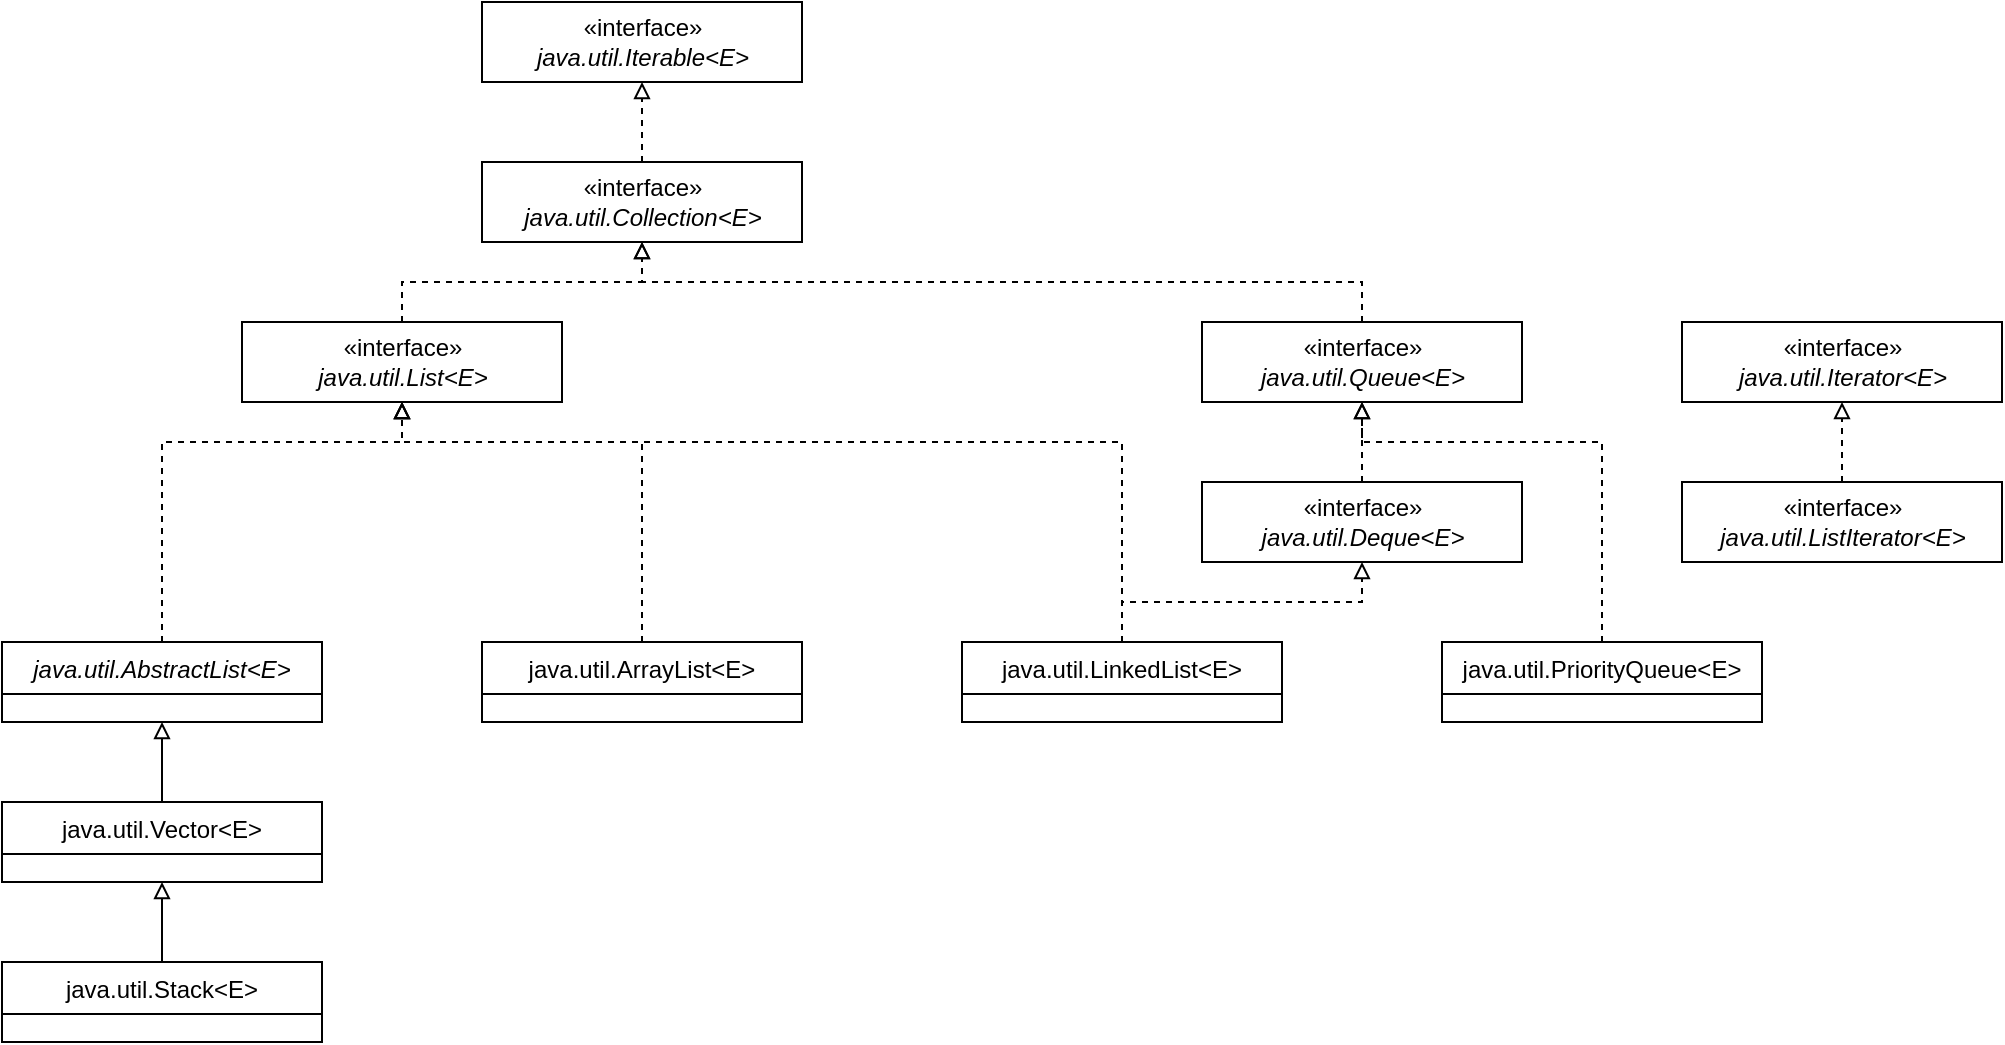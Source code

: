 <mxfile version="16.6.6" type="github">
  <diagram id="KrmgV62BfB7p_9C9F7pC" name="Page-1">
    <mxGraphModel dx="1083" dy="890" grid="1" gridSize="10" guides="1" tooltips="1" connect="1" arrows="1" fold="1" page="1" pageScale="1" pageWidth="850" pageHeight="1100" math="0" shadow="0">
      <root>
        <mxCell id="0" />
        <mxCell id="1" parent="0" />
        <mxCell id="q1qRQd49WreqExPqG_Ik-12" style="edgeStyle=orthogonalEdgeStyle;rounded=0;orthogonalLoop=1;jettySize=auto;html=1;exitX=0.5;exitY=0;exitDx=0;exitDy=0;entryX=0.5;entryY=1;entryDx=0;entryDy=0;endArrow=block;endFill=0;" edge="1" parent="1" source="q1qRQd49WreqExPqG_Ik-5" target="q1qRQd49WreqExPqG_Ik-9">
          <mxGeometry relative="1" as="geometry" />
        </mxCell>
        <mxCell id="q1qRQd49WreqExPqG_Ik-5" value="java.util.Stack&lt;E&gt;" style="swimlane;fontStyle=0;childLayout=stackLayout;horizontal=1;startSize=26;fillColor=none;horizontalStack=0;resizeParent=1;resizeParentMax=0;resizeLast=0;collapsible=1;marginBottom=0;" vertex="1" parent="1">
          <mxGeometry x="120" y="680" width="160" height="40" as="geometry" />
        </mxCell>
        <mxCell id="q1qRQd49WreqExPqG_Ik-13" style="edgeStyle=orthogonalEdgeStyle;rounded=0;orthogonalLoop=1;jettySize=auto;html=1;exitX=0.5;exitY=0;exitDx=0;exitDy=0;entryX=0.5;entryY=1;entryDx=0;entryDy=0;endArrow=block;endFill=0;" edge="1" parent="1" source="q1qRQd49WreqExPqG_Ik-9" target="q1qRQd49WreqExPqG_Ik-10">
          <mxGeometry relative="1" as="geometry" />
        </mxCell>
        <mxCell id="q1qRQd49WreqExPqG_Ik-9" value="java.util.Vector&lt;E&gt;" style="swimlane;fontStyle=0;childLayout=stackLayout;horizontal=1;startSize=26;fillColor=none;horizontalStack=0;resizeParent=1;resizeParentMax=0;resizeLast=0;collapsible=1;marginBottom=0;" vertex="1" parent="1">
          <mxGeometry x="120" y="600" width="160" height="40" as="geometry" />
        </mxCell>
        <mxCell id="q1qRQd49WreqExPqG_Ik-14" style="edgeStyle=orthogonalEdgeStyle;rounded=0;orthogonalLoop=1;jettySize=auto;html=1;exitX=0.5;exitY=0;exitDx=0;exitDy=0;entryX=0.5;entryY=1;entryDx=0;entryDy=0;dashed=1;endArrow=block;endFill=0;" edge="1" parent="1" source="q1qRQd49WreqExPqG_Ik-10" target="q1qRQd49WreqExPqG_Ik-11">
          <mxGeometry relative="1" as="geometry">
            <Array as="points">
              <mxPoint x="200" y="420" />
              <mxPoint x="320" y="420" />
            </Array>
          </mxGeometry>
        </mxCell>
        <mxCell id="q1qRQd49WreqExPqG_Ik-10" value="java.util.AbstractList&lt;E&gt;" style="swimlane;fontStyle=2;childLayout=stackLayout;horizontal=1;startSize=26;fillColor=none;horizontalStack=0;resizeParent=1;resizeParentMax=0;resizeLast=0;collapsible=1;marginBottom=0;" vertex="1" parent="1">
          <mxGeometry x="120" y="520" width="160" height="40" as="geometry" />
        </mxCell>
        <mxCell id="q1qRQd49WreqExPqG_Ik-18" style="edgeStyle=orthogonalEdgeStyle;rounded=0;orthogonalLoop=1;jettySize=auto;html=1;exitX=0.5;exitY=0;exitDx=0;exitDy=0;dashed=1;endArrow=block;endFill=0;entryX=0.5;entryY=1;entryDx=0;entryDy=0;" edge="1" parent="1" source="q1qRQd49WreqExPqG_Ik-11" target="q1qRQd49WreqExPqG_Ik-15">
          <mxGeometry relative="1" as="geometry">
            <mxPoint x="600" y="250" as="targetPoint" />
          </mxGeometry>
        </mxCell>
        <mxCell id="q1qRQd49WreqExPqG_Ik-11" value="«interface»&lt;br&gt;&lt;i&gt;java.util.List&amp;lt;E&amp;gt;&lt;/i&gt;" style="html=1;" vertex="1" parent="1">
          <mxGeometry x="240" y="360" width="160" height="40" as="geometry" />
        </mxCell>
        <mxCell id="q1qRQd49WreqExPqG_Ik-30" style="edgeStyle=orthogonalEdgeStyle;rounded=0;orthogonalLoop=1;jettySize=auto;html=1;exitX=0.5;exitY=0;exitDx=0;exitDy=0;entryX=0.5;entryY=1;entryDx=0;entryDy=0;dashed=1;endArrow=block;endFill=0;" edge="1" parent="1" source="q1qRQd49WreqExPqG_Ik-15" target="q1qRQd49WreqExPqG_Ik-29">
          <mxGeometry relative="1" as="geometry" />
        </mxCell>
        <mxCell id="q1qRQd49WreqExPqG_Ik-15" value="«interface»&lt;br&gt;&lt;i&gt;java.util.Collection&amp;lt;E&amp;gt;&lt;/i&gt;" style="html=1;" vertex="1" parent="1">
          <mxGeometry x="360" y="280" width="160" height="40" as="geometry" />
        </mxCell>
        <mxCell id="q1qRQd49WreqExPqG_Ik-17" style="edgeStyle=orthogonalEdgeStyle;rounded=0;orthogonalLoop=1;jettySize=auto;html=1;exitX=0.5;exitY=0;exitDx=0;exitDy=0;entryX=0.5;entryY=1;entryDx=0;entryDy=0;dashed=1;endArrow=block;endFill=0;" edge="1" parent="1" source="q1qRQd49WreqExPqG_Ik-16" target="q1qRQd49WreqExPqG_Ik-15">
          <mxGeometry relative="1" as="geometry" />
        </mxCell>
        <mxCell id="q1qRQd49WreqExPqG_Ik-16" value="«interface»&lt;br&gt;&lt;i&gt;java.util.Queue&amp;lt;E&amp;gt;&lt;/i&gt;" style="html=1;" vertex="1" parent="1">
          <mxGeometry x="720" y="360" width="160" height="40" as="geometry" />
        </mxCell>
        <mxCell id="q1qRQd49WreqExPqG_Ik-20" style="edgeStyle=orthogonalEdgeStyle;rounded=0;orthogonalLoop=1;jettySize=auto;html=1;exitX=0.5;exitY=0;exitDx=0;exitDy=0;entryX=0.5;entryY=1;entryDx=0;entryDy=0;dashed=1;endArrow=block;endFill=0;" edge="1" parent="1" source="q1qRQd49WreqExPqG_Ik-19" target="q1qRQd49WreqExPqG_Ik-16">
          <mxGeometry relative="1" as="geometry" />
        </mxCell>
        <mxCell id="q1qRQd49WreqExPqG_Ik-19" value="«interface»&lt;br&gt;&lt;i&gt;java.util.Deque&amp;lt;E&amp;gt;&lt;/i&gt;" style="html=1;" vertex="1" parent="1">
          <mxGeometry x="720" y="440" width="160" height="40" as="geometry" />
        </mxCell>
        <mxCell id="q1qRQd49WreqExPqG_Ik-22" style="edgeStyle=orthogonalEdgeStyle;rounded=0;orthogonalLoop=1;jettySize=auto;html=1;exitX=0.5;exitY=0;exitDx=0;exitDy=0;entryX=0.5;entryY=1;entryDx=0;entryDy=0;dashed=1;endArrow=block;endFill=0;" edge="1" parent="1" source="q1qRQd49WreqExPqG_Ik-21" target="q1qRQd49WreqExPqG_Ik-19">
          <mxGeometry relative="1" as="geometry" />
        </mxCell>
        <mxCell id="q1qRQd49WreqExPqG_Ik-23" style="edgeStyle=orthogonalEdgeStyle;rounded=0;orthogonalLoop=1;jettySize=auto;html=1;exitX=0.5;exitY=0;exitDx=0;exitDy=0;entryX=0.5;entryY=1;entryDx=0;entryDy=0;dashed=1;endArrow=block;endFill=0;" edge="1" parent="1" source="q1qRQd49WreqExPqG_Ik-21" target="q1qRQd49WreqExPqG_Ik-11">
          <mxGeometry relative="1" as="geometry">
            <Array as="points">
              <mxPoint x="680" y="420" />
              <mxPoint x="320" y="420" />
            </Array>
          </mxGeometry>
        </mxCell>
        <mxCell id="q1qRQd49WreqExPqG_Ik-21" value="java.util.LinkedList&lt;E&gt;" style="swimlane;fontStyle=0;childLayout=stackLayout;horizontal=1;startSize=26;fillColor=none;horizontalStack=0;resizeParent=1;resizeParentMax=0;resizeLast=0;collapsible=1;marginBottom=0;" vertex="1" parent="1">
          <mxGeometry x="600" y="520" width="160" height="40" as="geometry" />
        </mxCell>
        <mxCell id="q1qRQd49WreqExPqG_Ik-25" style="edgeStyle=orthogonalEdgeStyle;rounded=0;orthogonalLoop=1;jettySize=auto;html=1;exitX=0.5;exitY=0;exitDx=0;exitDy=0;entryX=0.5;entryY=1;entryDx=0;entryDy=0;dashed=1;endArrow=block;endFill=0;" edge="1" parent="1" source="q1qRQd49WreqExPqG_Ik-24" target="q1qRQd49WreqExPqG_Ik-11">
          <mxGeometry relative="1" as="geometry">
            <Array as="points">
              <mxPoint x="440" y="420" />
              <mxPoint x="320" y="420" />
            </Array>
          </mxGeometry>
        </mxCell>
        <mxCell id="q1qRQd49WreqExPqG_Ik-24" value="java.util.ArrayList&lt;E&gt;" style="swimlane;fontStyle=0;childLayout=stackLayout;horizontal=1;startSize=26;fillColor=none;horizontalStack=0;resizeParent=1;resizeParentMax=0;resizeLast=0;collapsible=1;marginBottom=0;" vertex="1" parent="1">
          <mxGeometry x="360" y="520" width="160" height="40" as="geometry" />
        </mxCell>
        <mxCell id="q1qRQd49WreqExPqG_Ik-28" style="edgeStyle=orthogonalEdgeStyle;rounded=0;orthogonalLoop=1;jettySize=auto;html=1;exitX=0.5;exitY=0;exitDx=0;exitDy=0;entryX=0.5;entryY=1;entryDx=0;entryDy=0;dashed=1;endArrow=block;endFill=0;" edge="1" parent="1" source="q1qRQd49WreqExPqG_Ik-26" target="q1qRQd49WreqExPqG_Ik-27">
          <mxGeometry relative="1" as="geometry" />
        </mxCell>
        <mxCell id="q1qRQd49WreqExPqG_Ik-26" value="«interface»&lt;br&gt;&lt;i&gt;java.util.ListIterator&amp;lt;E&amp;gt;&lt;/i&gt;" style="html=1;" vertex="1" parent="1">
          <mxGeometry x="960" y="440" width="160" height="40" as="geometry" />
        </mxCell>
        <mxCell id="q1qRQd49WreqExPqG_Ik-27" value="«interface»&lt;br&gt;&lt;i&gt;java.util.Iterator&amp;lt;E&amp;gt;&lt;/i&gt;" style="html=1;" vertex="1" parent="1">
          <mxGeometry x="960" y="360" width="160" height="40" as="geometry" />
        </mxCell>
        <mxCell id="q1qRQd49WreqExPqG_Ik-29" value="«interface»&lt;br&gt;&lt;i&gt;java.util.Iterable&amp;lt;E&amp;gt;&lt;/i&gt;" style="html=1;" vertex="1" parent="1">
          <mxGeometry x="360" y="200" width="160" height="40" as="geometry" />
        </mxCell>
        <mxCell id="q1qRQd49WreqExPqG_Ik-32" style="edgeStyle=orthogonalEdgeStyle;rounded=0;orthogonalLoop=1;jettySize=auto;html=1;exitX=0.5;exitY=0;exitDx=0;exitDy=0;entryX=0.5;entryY=1;entryDx=0;entryDy=0;dashed=1;endArrow=block;endFill=0;" edge="1" parent="1" source="q1qRQd49WreqExPqG_Ik-31" target="q1qRQd49WreqExPqG_Ik-16">
          <mxGeometry relative="1" as="geometry">
            <Array as="points">
              <mxPoint x="920" y="420" />
              <mxPoint x="800" y="420" />
            </Array>
          </mxGeometry>
        </mxCell>
        <mxCell id="q1qRQd49WreqExPqG_Ik-31" value="java.util.PriorityQueue&lt;E&gt;" style="swimlane;fontStyle=0;childLayout=stackLayout;horizontal=1;startSize=26;fillColor=none;horizontalStack=0;resizeParent=1;resizeParentMax=0;resizeLast=0;collapsible=1;marginBottom=0;" vertex="1" parent="1">
          <mxGeometry x="840" y="520" width="160" height="40" as="geometry">
            <mxRectangle x="840" y="520" width="170" height="26" as="alternateBounds" />
          </mxGeometry>
        </mxCell>
      </root>
    </mxGraphModel>
  </diagram>
</mxfile>
